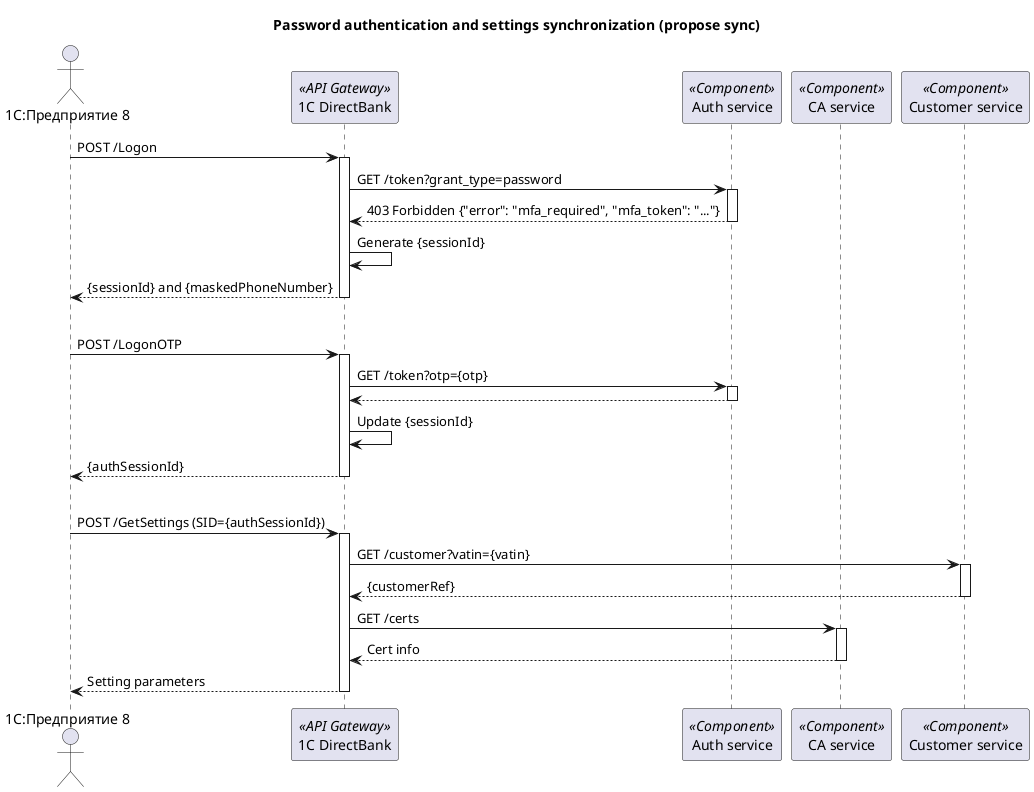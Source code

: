 @startuml 1c-directbank-proposal-auth&sync-sequence

actor "1C:Предприятие 8" as 1CERP
participant "1C DirectBank" as 1CDirect <<API Gateway>>
participant "Auth service" as AutheService <<Component>>
participant "CA service" as CAService <<Component>>
participant "Customer service" as CustomerService <<Component>>

title Password authentication and settings synchronization (propose sync)

1CERP -> 1CDirect: POST /Logon
activate 1CDirect

1CDirect -> AutheService: GET /token?grant_type=password
activate AutheService
return 403 Forbidden {"error": "mfa_required", "mfa_token": "..."}

1CDirect -> 1CDirect: Generate {sessionId}
return {sessionId} and {maskedPhoneNumber}

|||

1CERP -> 1CDirect: POST /LogonOTP
activate 1CDirect

1CDirect -> AutheService: GET /token?otp={otp}
activate AutheService

return

1CDirect -> 1CDirect: Update {sessionId}

return {authSessionId}

|||

1CERP -> 1CDirect: POST /GetSettings (SID={authSessionId})
activate 1CDirect

1CDirect -> CustomerService: GET /customer?vatin={vatin}
activate CustomerService

return {customerRef}

1CDirect -> CAService: GET /certs
activate CAService

return Cert info

return Setting parameters 

@enduml



@startuml 1c-directbank-proposal-cryptopro-cert-auth-sequence

actor "1C:Предприятие 8" as 1CERP
participant "1C DirectBank" as 1CDirect <<API Gateway>>
participant "Auth service" as AutheService <<Component>>
participant "CA service" as CAService <<Component>>

title Authentication by certificate (propose auth)

1CERP -> 1CDirect: POST /LogonCert
activate 1CDirect

1CDirect -> AutheService: POST /token?grant_type=certificate
activate AutheService

AutheService -> CAService: GET /certs?serial_number={serial_number}
activate CAService

return Certificate {status}, {public_key} and {user_id}

AutheService -> AutheService: Create client session

AutheService -> AutheService: Generate JWT {access_token}

AutheService -> AutheService: Encrypt {access_token} to {encrypted_access_token}

return {encrypted_access_token}

return EncryptedSID={encrypted_access_token}

|||

1CERP -> 1CDirect: Request with SID={access_token}
activate 1CDirect

1CDirect -> 1CDirect: Check {iat} and {exp}
1CDirect -> 1CDirect: Authorize request by verify signature

return Response something

@enduml